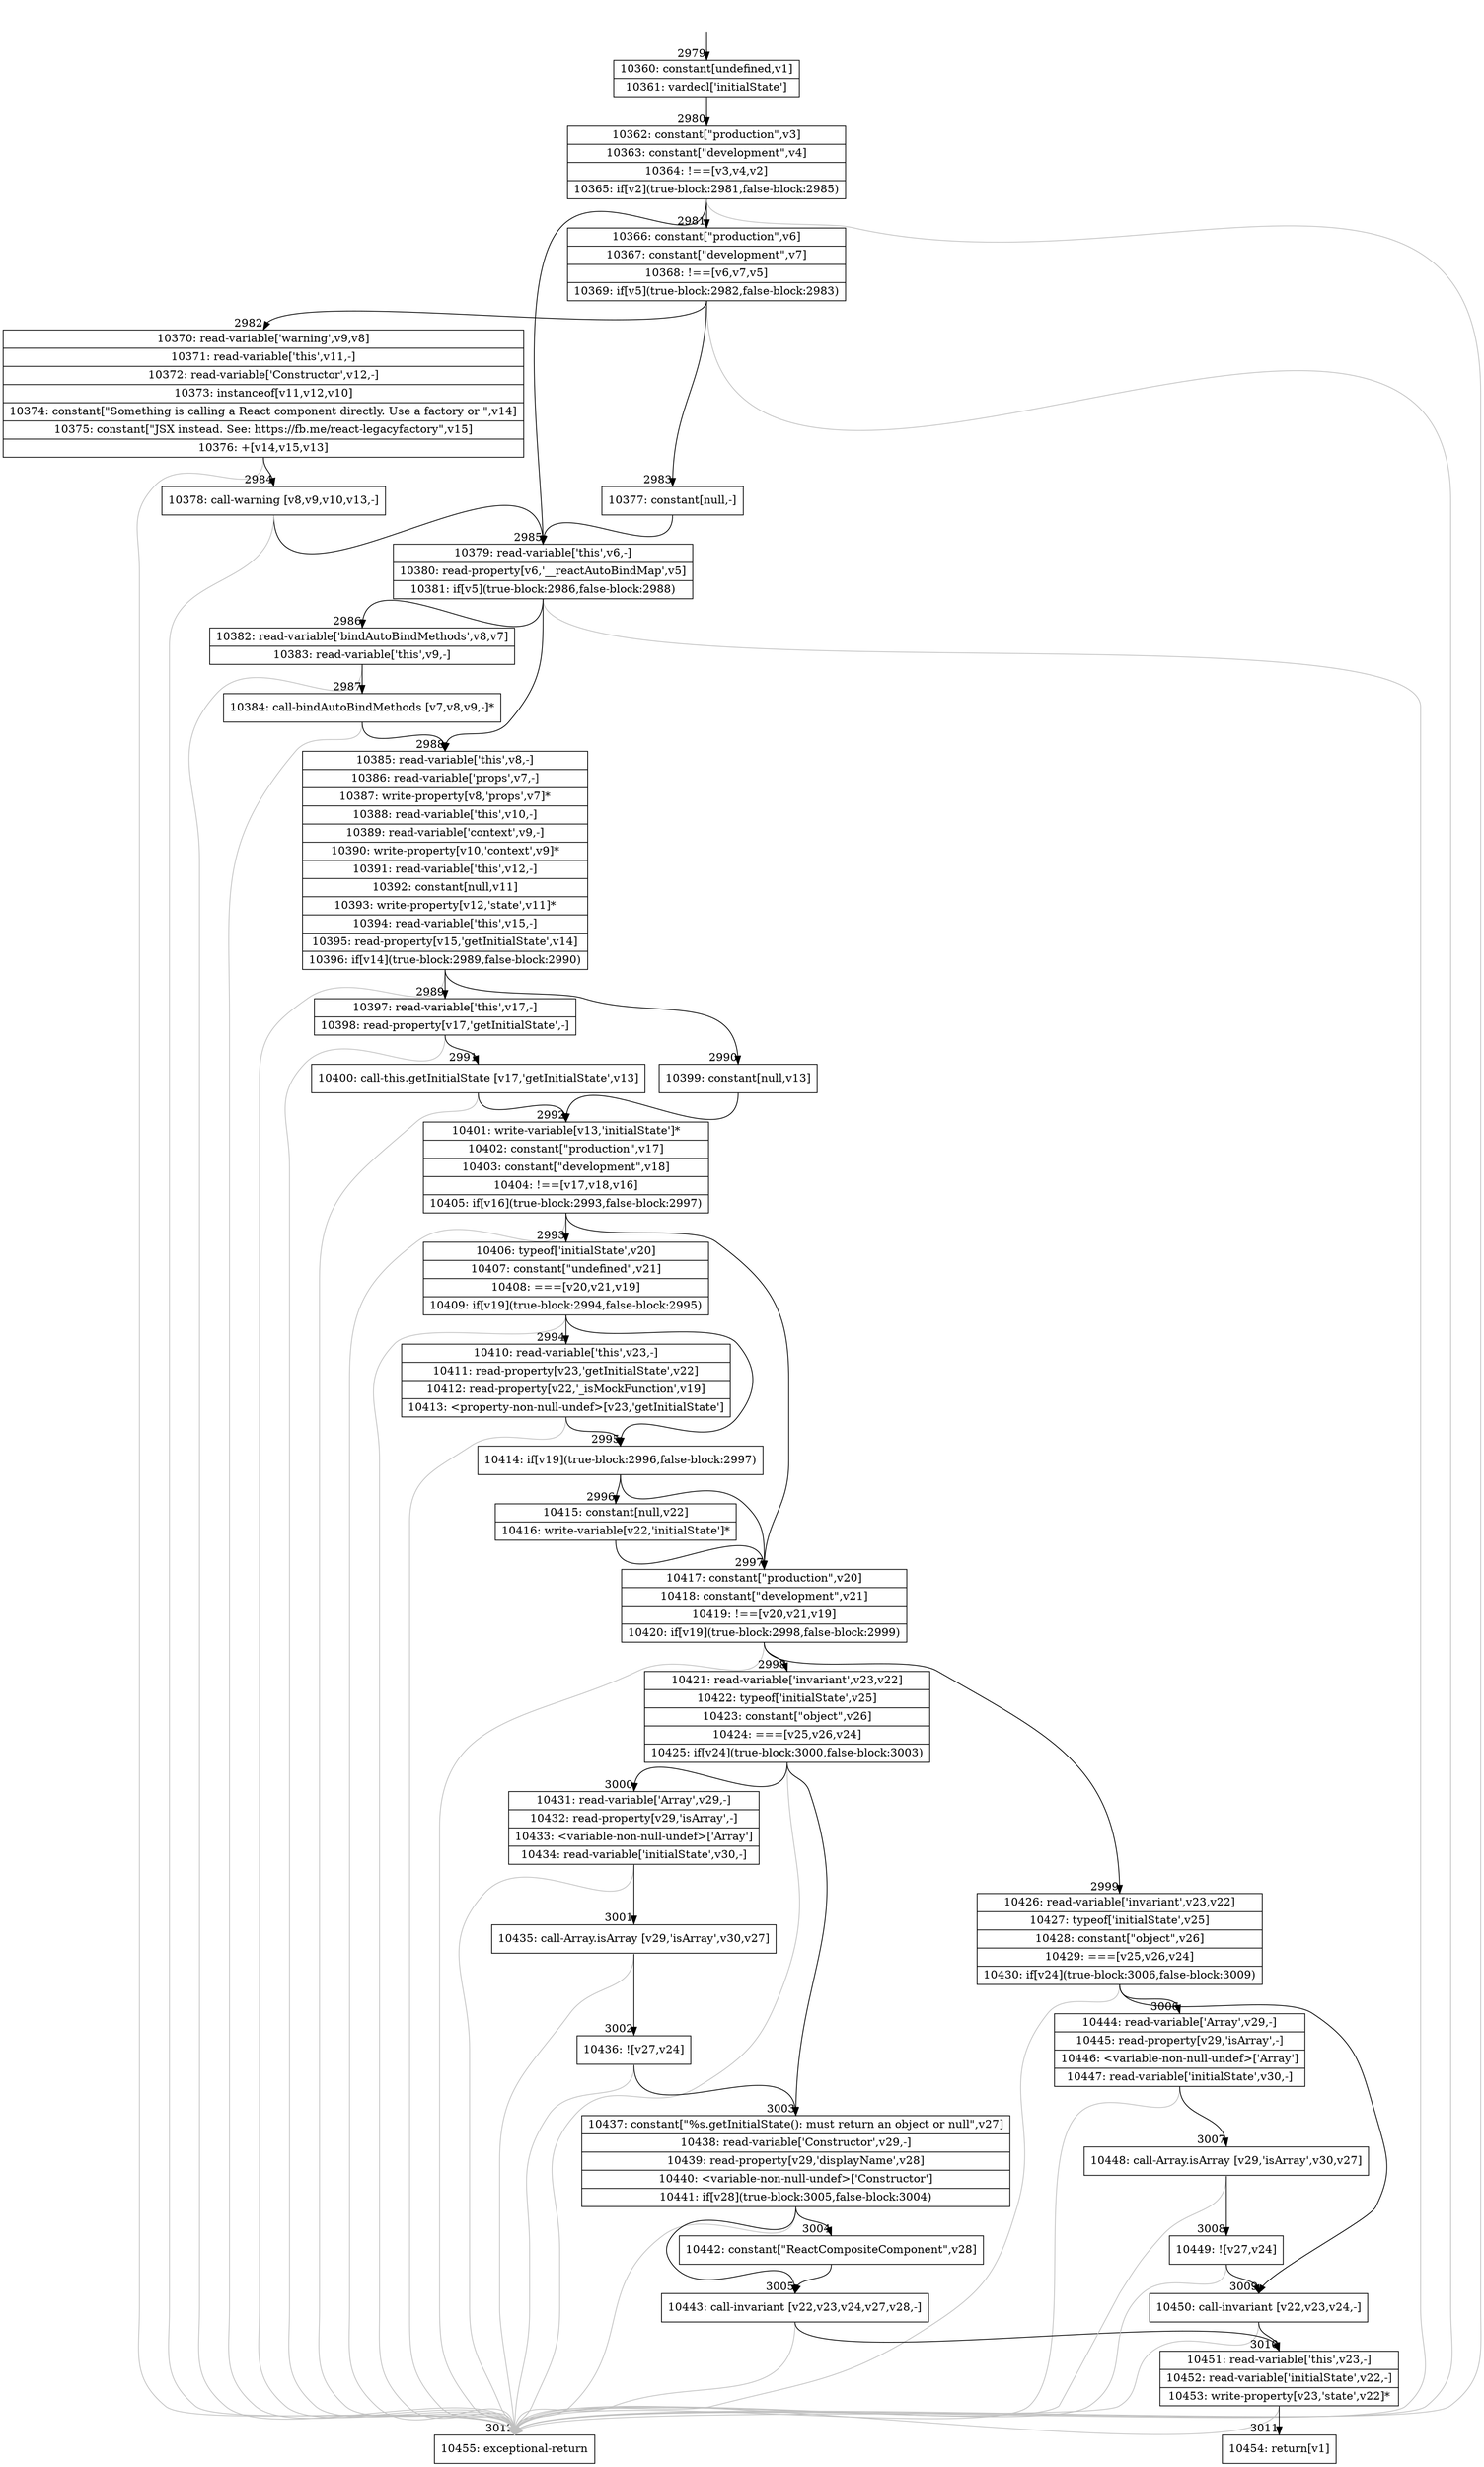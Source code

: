 digraph {
rankdir="TD"
BB_entry219[shape=none,label=""];
BB_entry219 -> BB2979 [tailport=s, headport=n, headlabel="    2979"]
BB2979 [shape=record label="{10360: constant[undefined,v1]|10361: vardecl['initialState']}" ] 
BB2979 -> BB2980 [tailport=s, headport=n, headlabel="      2980"]
BB2980 [shape=record label="{10362: constant[\"production\",v3]|10363: constant[\"development\",v4]|10364: !==[v3,v4,v2]|10365: if[v2](true-block:2981,false-block:2985)}" ] 
BB2980 -> BB2981 [tailport=s, headport=n, headlabel="      2981"]
BB2980 -> BB2985 [tailport=s, headport=n, headlabel="      2985"]
BB2980 -> BB3012 [tailport=s, headport=n, color=gray, headlabel="      3012"]
BB2981 [shape=record label="{10366: constant[\"production\",v6]|10367: constant[\"development\",v7]|10368: !==[v6,v7,v5]|10369: if[v5](true-block:2982,false-block:2983)}" ] 
BB2981 -> BB2982 [tailport=s, headport=n, headlabel="      2982"]
BB2981 -> BB2983 [tailport=s, headport=n, headlabel="      2983"]
BB2981 -> BB3012 [tailport=s, headport=n, color=gray]
BB2982 [shape=record label="{10370: read-variable['warning',v9,v8]|10371: read-variable['this',v11,-]|10372: read-variable['Constructor',v12,-]|10373: instanceof[v11,v12,v10]|10374: constant[\"Something is calling a React component directly. Use a factory or \",v14]|10375: constant[\"JSX instead. See: https://fb.me/react-legacyfactory\",v15]|10376: +[v14,v15,v13]}" ] 
BB2982 -> BB2984 [tailport=s, headport=n, headlabel="      2984"]
BB2982 -> BB3012 [tailport=s, headport=n, color=gray]
BB2983 [shape=record label="{10377: constant[null,-]}" ] 
BB2983 -> BB2985 [tailport=s, headport=n]
BB2984 [shape=record label="{10378: call-warning [v8,v9,v10,v13,-]}" ] 
BB2984 -> BB2985 [tailport=s, headport=n]
BB2984 -> BB3012 [tailport=s, headport=n, color=gray]
BB2985 [shape=record label="{10379: read-variable['this',v6,-]|10380: read-property[v6,'__reactAutoBindMap',v5]|10381: if[v5](true-block:2986,false-block:2988)}" ] 
BB2985 -> BB2986 [tailport=s, headport=n, headlabel="      2986"]
BB2985 -> BB2988 [tailport=s, headport=n, headlabel="      2988"]
BB2985 -> BB3012 [tailport=s, headport=n, color=gray]
BB2986 [shape=record label="{10382: read-variable['bindAutoBindMethods',v8,v7]|10383: read-variable['this',v9,-]}" ] 
BB2986 -> BB2987 [tailport=s, headport=n, headlabel="      2987"]
BB2986 -> BB3012 [tailport=s, headport=n, color=gray]
BB2987 [shape=record label="{10384: call-bindAutoBindMethods [v7,v8,v9,-]*}" ] 
BB2987 -> BB2988 [tailport=s, headport=n]
BB2987 -> BB3012 [tailport=s, headport=n, color=gray]
BB2988 [shape=record label="{10385: read-variable['this',v8,-]|10386: read-variable['props',v7,-]|10387: write-property[v8,'props',v7]*|10388: read-variable['this',v10,-]|10389: read-variable['context',v9,-]|10390: write-property[v10,'context',v9]*|10391: read-variable['this',v12,-]|10392: constant[null,v11]|10393: write-property[v12,'state',v11]*|10394: read-variable['this',v15,-]|10395: read-property[v15,'getInitialState',v14]|10396: if[v14](true-block:2989,false-block:2990)}" ] 
BB2988 -> BB2989 [tailport=s, headport=n, headlabel="      2989"]
BB2988 -> BB2990 [tailport=s, headport=n, headlabel="      2990"]
BB2988 -> BB3012 [tailport=s, headport=n, color=gray]
BB2989 [shape=record label="{10397: read-variable['this',v17,-]|10398: read-property[v17,'getInitialState',-]}" ] 
BB2989 -> BB2991 [tailport=s, headport=n, headlabel="      2991"]
BB2989 -> BB3012 [tailport=s, headport=n, color=gray]
BB2990 [shape=record label="{10399: constant[null,v13]}" ] 
BB2990 -> BB2992 [tailport=s, headport=n, headlabel="      2992"]
BB2991 [shape=record label="{10400: call-this.getInitialState [v17,'getInitialState',v13]}" ] 
BB2991 -> BB2992 [tailport=s, headport=n]
BB2991 -> BB3012 [tailport=s, headport=n, color=gray]
BB2992 [shape=record label="{10401: write-variable[v13,'initialState']*|10402: constant[\"production\",v17]|10403: constant[\"development\",v18]|10404: !==[v17,v18,v16]|10405: if[v16](true-block:2993,false-block:2997)}" ] 
BB2992 -> BB2993 [tailport=s, headport=n, headlabel="      2993"]
BB2992 -> BB2997 [tailport=s, headport=n, headlabel="      2997"]
BB2992 -> BB3012 [tailport=s, headport=n, color=gray]
BB2993 [shape=record label="{10406: typeof['initialState',v20]|10407: constant[\"undefined\",v21]|10408: ===[v20,v21,v19]|10409: if[v19](true-block:2994,false-block:2995)}" ] 
BB2993 -> BB2995 [tailport=s, headport=n, headlabel="      2995"]
BB2993 -> BB2994 [tailport=s, headport=n, headlabel="      2994"]
BB2993 -> BB3012 [tailport=s, headport=n, color=gray]
BB2994 [shape=record label="{10410: read-variable['this',v23,-]|10411: read-property[v23,'getInitialState',v22]|10412: read-property[v22,'_isMockFunction',v19]|10413: \<property-non-null-undef\>[v23,'getInitialState']}" ] 
BB2994 -> BB2995 [tailport=s, headport=n]
BB2994 -> BB3012 [tailport=s, headport=n, color=gray]
BB2995 [shape=record label="{10414: if[v19](true-block:2996,false-block:2997)}" ] 
BB2995 -> BB2996 [tailport=s, headport=n, headlabel="      2996"]
BB2995 -> BB2997 [tailport=s, headport=n]
BB2996 [shape=record label="{10415: constant[null,v22]|10416: write-variable[v22,'initialState']*}" ] 
BB2996 -> BB2997 [tailport=s, headport=n]
BB2997 [shape=record label="{10417: constant[\"production\",v20]|10418: constant[\"development\",v21]|10419: !==[v20,v21,v19]|10420: if[v19](true-block:2998,false-block:2999)}" ] 
BB2997 -> BB2998 [tailport=s, headport=n, headlabel="      2998"]
BB2997 -> BB2999 [tailport=s, headport=n, headlabel="      2999"]
BB2997 -> BB3012 [tailport=s, headport=n, color=gray]
BB2998 [shape=record label="{10421: read-variable['invariant',v23,v22]|10422: typeof['initialState',v25]|10423: constant[\"object\",v26]|10424: ===[v25,v26,v24]|10425: if[v24](true-block:3000,false-block:3003)}" ] 
BB2998 -> BB3003 [tailport=s, headport=n, headlabel="      3003"]
BB2998 -> BB3000 [tailport=s, headport=n, headlabel="      3000"]
BB2998 -> BB3012 [tailport=s, headport=n, color=gray]
BB2999 [shape=record label="{10426: read-variable['invariant',v23,v22]|10427: typeof['initialState',v25]|10428: constant[\"object\",v26]|10429: ===[v25,v26,v24]|10430: if[v24](true-block:3006,false-block:3009)}" ] 
BB2999 -> BB3009 [tailport=s, headport=n, headlabel="      3009"]
BB2999 -> BB3006 [tailport=s, headport=n, headlabel="      3006"]
BB2999 -> BB3012 [tailport=s, headport=n, color=gray]
BB3000 [shape=record label="{10431: read-variable['Array',v29,-]|10432: read-property[v29,'isArray',-]|10433: \<variable-non-null-undef\>['Array']|10434: read-variable['initialState',v30,-]}" ] 
BB3000 -> BB3001 [tailport=s, headport=n, headlabel="      3001"]
BB3000 -> BB3012 [tailport=s, headport=n, color=gray]
BB3001 [shape=record label="{10435: call-Array.isArray [v29,'isArray',v30,v27]}" ] 
BB3001 -> BB3002 [tailport=s, headport=n, headlabel="      3002"]
BB3001 -> BB3012 [tailport=s, headport=n, color=gray]
BB3002 [shape=record label="{10436: ![v27,v24]}" ] 
BB3002 -> BB3003 [tailport=s, headport=n]
BB3002 -> BB3012 [tailport=s, headport=n, color=gray]
BB3003 [shape=record label="{10437: constant[\"%s.getInitialState(): must return an object or null\",v27]|10438: read-variable['Constructor',v29,-]|10439: read-property[v29,'displayName',v28]|10440: \<variable-non-null-undef\>['Constructor']|10441: if[v28](true-block:3005,false-block:3004)}" ] 
BB3003 -> BB3005 [tailport=s, headport=n, headlabel="      3005"]
BB3003 -> BB3004 [tailport=s, headport=n, headlabel="      3004"]
BB3003 -> BB3012 [tailport=s, headport=n, color=gray]
BB3004 [shape=record label="{10442: constant[\"ReactCompositeComponent\",v28]}" ] 
BB3004 -> BB3005 [tailport=s, headport=n]
BB3005 [shape=record label="{10443: call-invariant [v22,v23,v24,v27,v28,-]}" ] 
BB3005 -> BB3010 [tailport=s, headport=n, headlabel="      3010"]
BB3005 -> BB3012 [tailport=s, headport=n, color=gray]
BB3006 [shape=record label="{10444: read-variable['Array',v29,-]|10445: read-property[v29,'isArray',-]|10446: \<variable-non-null-undef\>['Array']|10447: read-variable['initialState',v30,-]}" ] 
BB3006 -> BB3007 [tailport=s, headport=n, headlabel="      3007"]
BB3006 -> BB3012 [tailport=s, headport=n, color=gray]
BB3007 [shape=record label="{10448: call-Array.isArray [v29,'isArray',v30,v27]}" ] 
BB3007 -> BB3008 [tailport=s, headport=n, headlabel="      3008"]
BB3007 -> BB3012 [tailport=s, headport=n, color=gray]
BB3008 [shape=record label="{10449: ![v27,v24]}" ] 
BB3008 -> BB3009 [tailport=s, headport=n]
BB3008 -> BB3012 [tailport=s, headport=n, color=gray]
BB3009 [shape=record label="{10450: call-invariant [v22,v23,v24,-]}" ] 
BB3009 -> BB3010 [tailport=s, headport=n]
BB3009 -> BB3012 [tailport=s, headport=n, color=gray]
BB3010 [shape=record label="{10451: read-variable['this',v23,-]|10452: read-variable['initialState',v22,-]|10453: write-property[v23,'state',v22]*}" ] 
BB3010 -> BB3011 [tailport=s, headport=n, headlabel="      3011"]
BB3010 -> BB3012 [tailport=s, headport=n, color=gray]
BB3011 [shape=record label="{10454: return[v1]}" ] 
BB3012 [shape=record label="{10455: exceptional-return}" ] 
//#$~ 5853
}
